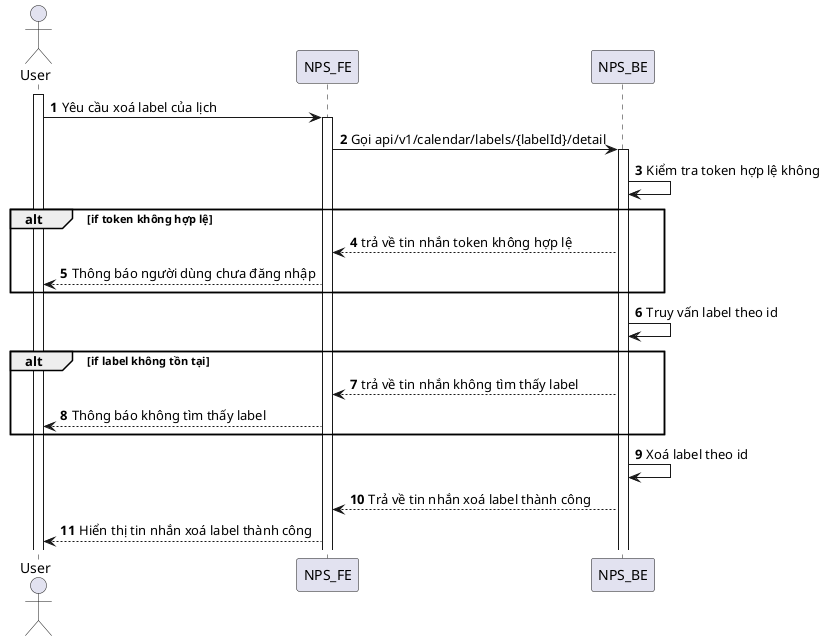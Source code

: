 @startuml
autonumber
actor User
activate User
User -> NPS_FE: Yêu cầu xoá label của lịch
activate NPS_FE
NPS_FE -> NPS_BE: Gọi api/v1/calendar/labels/{labelId}/detail
activate NPS_BE
NPS_BE -> NPS_BE: Kiểm tra token hợp lệ không
alt if token không hợp lệ
NPS_BE --> NPS_FE: trả về tin nhắn token không hợp lệ
NPS_FE --> User: Thông báo người dùng chưa đăng nhập
end
NPS_BE -> NPS_BE: Truy vấn label theo id
alt if label không tồn tại
NPS_BE --> NPS_FE: trả về tin nhắn không tìm thấy label
NPS_FE --> User: Thông báo không tìm thấy label
end
NPS_BE -> NPS_BE: Xoá label theo id
NPS_BE --> NPS_FE: Trả về tin nhắn xoá label thành công
NPS_FE --> User: Hiển thị tin nhắn xoá label thành công
@enduml